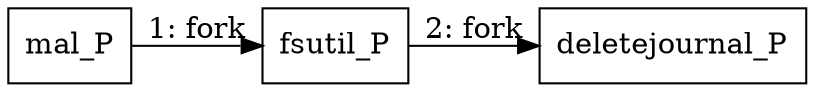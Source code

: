 digraph T1070 {
rankdir="LR"
size="9"
fixedsize="false"
splines="true"
nodesep=0.3
ranksep=0
fontsize=10
overlap="scalexy"
engine= "neato"
	"mal_P" [node_type=Process shape=box]
	"fsutil_P" [node_type=Process shape=box]
	"deletejournal_P" [node_type=Process shape=box]
	"mal_P" -> "fsutil_P" [label="1: fork"]
	"fsutil_P" -> "deletejournal_P" [label="2: fork"]
}
